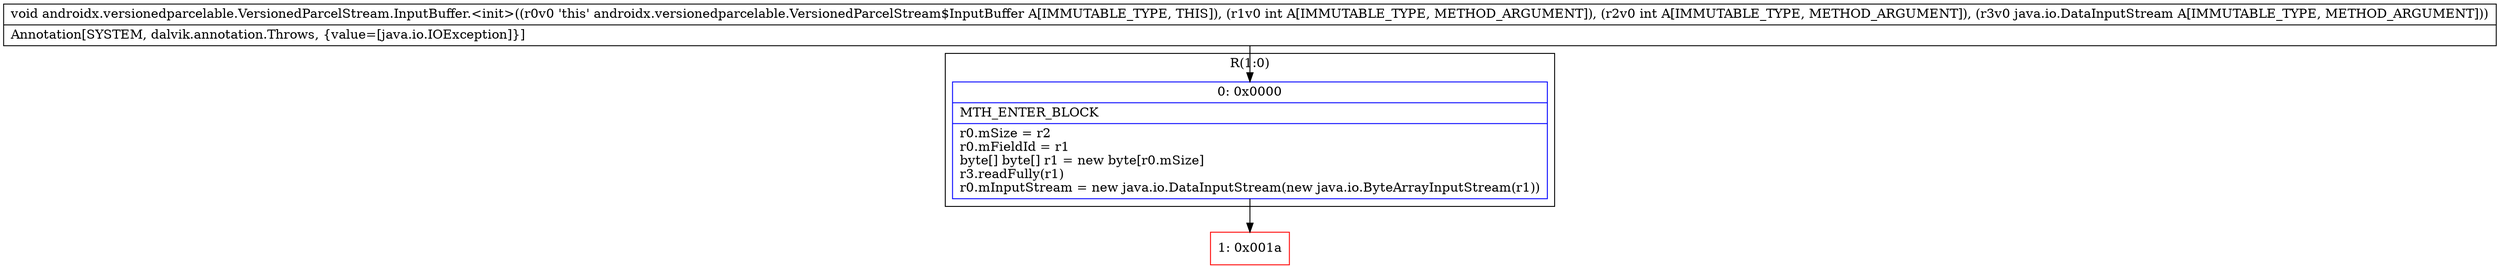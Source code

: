 digraph "CFG forandroidx.versionedparcelable.VersionedParcelStream.InputBuffer.\<init\>(IILjava\/io\/DataInputStream;)V" {
subgraph cluster_Region_343984555 {
label = "R(1:0)";
node [shape=record,color=blue];
Node_0 [shape=record,label="{0\:\ 0x0000|MTH_ENTER_BLOCK\l|r0.mSize = r2\lr0.mFieldId = r1\lbyte[] byte[] r1 = new byte[r0.mSize]\lr3.readFully(r1)\lr0.mInputStream = new java.io.DataInputStream(new java.io.ByteArrayInputStream(r1))\l}"];
}
Node_1 [shape=record,color=red,label="{1\:\ 0x001a}"];
MethodNode[shape=record,label="{void androidx.versionedparcelable.VersionedParcelStream.InputBuffer.\<init\>((r0v0 'this' androidx.versionedparcelable.VersionedParcelStream$InputBuffer A[IMMUTABLE_TYPE, THIS]), (r1v0 int A[IMMUTABLE_TYPE, METHOD_ARGUMENT]), (r2v0 int A[IMMUTABLE_TYPE, METHOD_ARGUMENT]), (r3v0 java.io.DataInputStream A[IMMUTABLE_TYPE, METHOD_ARGUMENT]))  | Annotation[SYSTEM, dalvik.annotation.Throws, \{value=[java.io.IOException]\}]\l}"];
MethodNode -> Node_0;
Node_0 -> Node_1;
}

